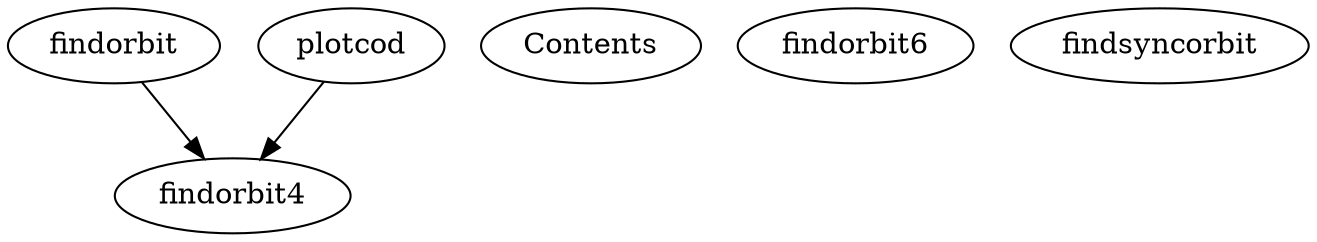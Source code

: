 /* Created by mdot for Matlab */
digraph m2html {
  findorbit -> findorbit4;
  plotcod -> findorbit4;

  Contents [URL="Contents.html"];
  findorbit [URL="findorbit.html"];
  findorbit4 [URL="findorbit4.html"];
  findorbit6 [URL="findorbit6.html"];
  findsyncorbit [URL="findsyncorbit.html"];
  plotcod [URL="plotcod.html"];
}